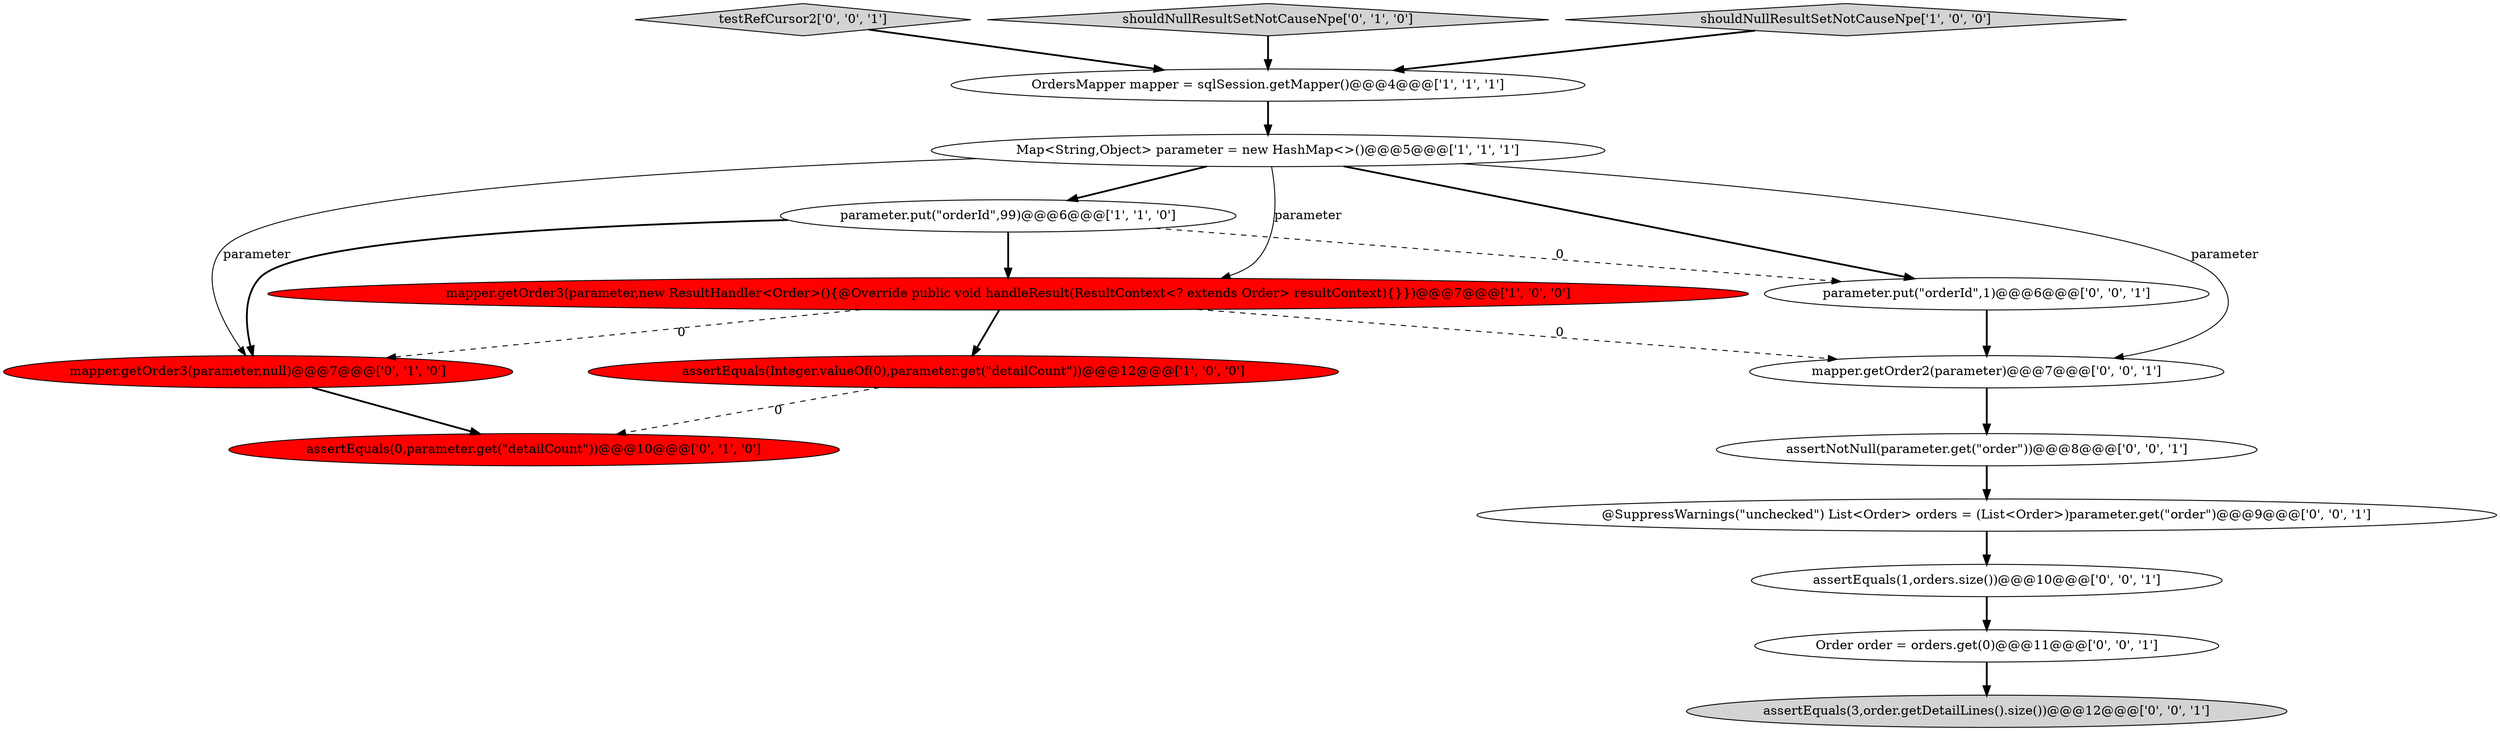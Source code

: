 digraph {
6 [style = filled, label = "assertEquals(0,parameter.get(\"detailCount\"))@@@10@@@['0', '1', '0']", fillcolor = red, shape = ellipse image = "AAA1AAABBB2BBB"];
9 [style = filled, label = "assertNotNull(parameter.get(\"order\"))@@@8@@@['0', '0', '1']", fillcolor = white, shape = ellipse image = "AAA0AAABBB3BBB"];
1 [style = filled, label = "mapper.getOrder3(parameter,new ResultHandler<Order>(){@Override public void handleResult(ResultContext<? extends Order> resultContext){}})@@@7@@@['1', '0', '0']", fillcolor = red, shape = ellipse image = "AAA1AAABBB1BBB"];
10 [style = filled, label = "testRefCursor2['0', '0', '1']", fillcolor = lightgray, shape = diamond image = "AAA0AAABBB3BBB"];
3 [style = filled, label = "OrdersMapper mapper = sqlSession.getMapper()@@@4@@@['1', '1', '1']", fillcolor = white, shape = ellipse image = "AAA0AAABBB1BBB"];
7 [style = filled, label = "shouldNullResultSetNotCauseNpe['0', '1', '0']", fillcolor = lightgray, shape = diamond image = "AAA0AAABBB2BBB"];
8 [style = filled, label = "mapper.getOrder3(parameter,null)@@@7@@@['0', '1', '0']", fillcolor = red, shape = ellipse image = "AAA1AAABBB2BBB"];
0 [style = filled, label = "parameter.put(\"orderId\",99)@@@6@@@['1', '1', '0']", fillcolor = white, shape = ellipse image = "AAA0AAABBB1BBB"];
15 [style = filled, label = "@SuppressWarnings(\"unchecked\") List<Order> orders = (List<Order>)parameter.get(\"order\")@@@9@@@['0', '0', '1']", fillcolor = white, shape = ellipse image = "AAA0AAABBB3BBB"];
11 [style = filled, label = "mapper.getOrder2(parameter)@@@7@@@['0', '0', '1']", fillcolor = white, shape = ellipse image = "AAA0AAABBB3BBB"];
12 [style = filled, label = "Order order = orders.get(0)@@@11@@@['0', '0', '1']", fillcolor = white, shape = ellipse image = "AAA0AAABBB3BBB"];
16 [style = filled, label = "assertEquals(1,orders.size())@@@10@@@['0', '0', '1']", fillcolor = white, shape = ellipse image = "AAA0AAABBB3BBB"];
2 [style = filled, label = "shouldNullResultSetNotCauseNpe['1', '0', '0']", fillcolor = lightgray, shape = diamond image = "AAA0AAABBB1BBB"];
4 [style = filled, label = "Map<String,Object> parameter = new HashMap<>()@@@5@@@['1', '1', '1']", fillcolor = white, shape = ellipse image = "AAA0AAABBB1BBB"];
14 [style = filled, label = "assertEquals(3,order.getDetailLines().size())@@@12@@@['0', '0', '1']", fillcolor = lightgray, shape = ellipse image = "AAA0AAABBB3BBB"];
13 [style = filled, label = "parameter.put(\"orderId\",1)@@@6@@@['0', '0', '1']", fillcolor = white, shape = ellipse image = "AAA0AAABBB3BBB"];
5 [style = filled, label = "assertEquals(Integer.valueOf(0),parameter.get(\"detailCount\"))@@@12@@@['1', '0', '0']", fillcolor = red, shape = ellipse image = "AAA1AAABBB1BBB"];
1->5 [style = bold, label=""];
4->11 [style = solid, label="parameter"];
2->3 [style = bold, label=""];
4->13 [style = bold, label=""];
10->3 [style = bold, label=""];
8->6 [style = bold, label=""];
4->8 [style = solid, label="parameter"];
11->9 [style = bold, label=""];
15->16 [style = bold, label=""];
3->4 [style = bold, label=""];
13->11 [style = bold, label=""];
7->3 [style = bold, label=""];
4->0 [style = bold, label=""];
5->6 [style = dashed, label="0"];
9->15 [style = bold, label=""];
0->1 [style = bold, label=""];
1->11 [style = dashed, label="0"];
4->1 [style = solid, label="parameter"];
0->13 [style = dashed, label="0"];
12->14 [style = bold, label=""];
0->8 [style = bold, label=""];
1->8 [style = dashed, label="0"];
16->12 [style = bold, label=""];
}
